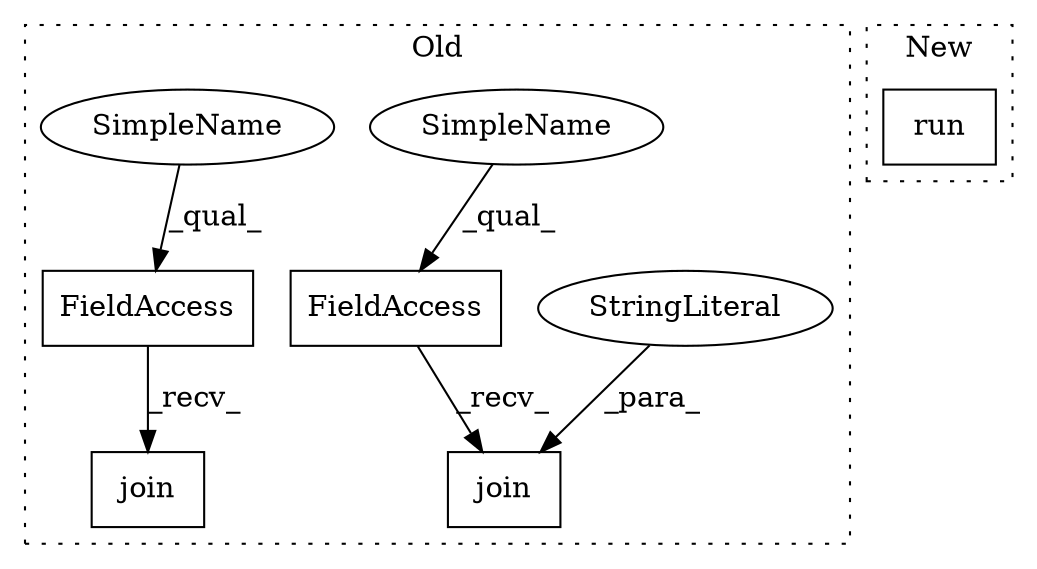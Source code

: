 digraph G {
subgraph cluster0 {
1 [label="join" a="32" s="8636,8683" l="5,1" shape="box"];
3 [label="FieldAccess" a="22" s="8628" l="7" shape="box"];
4 [label="StringLiteral" a="45" s="8651" l="32" shape="ellipse"];
5 [label="FieldAccess" a="22" s="8778" l="7" shape="box"];
6 [label="join" a="32" s="8786,8845" l="5,1" shape="box"];
7 [label="SimpleName" a="42" s="8628" l="2" shape="ellipse"];
8 [label="SimpleName" a="42" s="8778" l="2" shape="ellipse"];
label = "Old";
style="dotted";
}
subgraph cluster1 {
2 [label="run" a="32" s="654,774" l="4,1" shape="box"];
label = "New";
style="dotted";
}
3 -> 1 [label="_recv_"];
4 -> 1 [label="_para_"];
5 -> 6 [label="_recv_"];
7 -> 3 [label="_qual_"];
8 -> 5 [label="_qual_"];
}